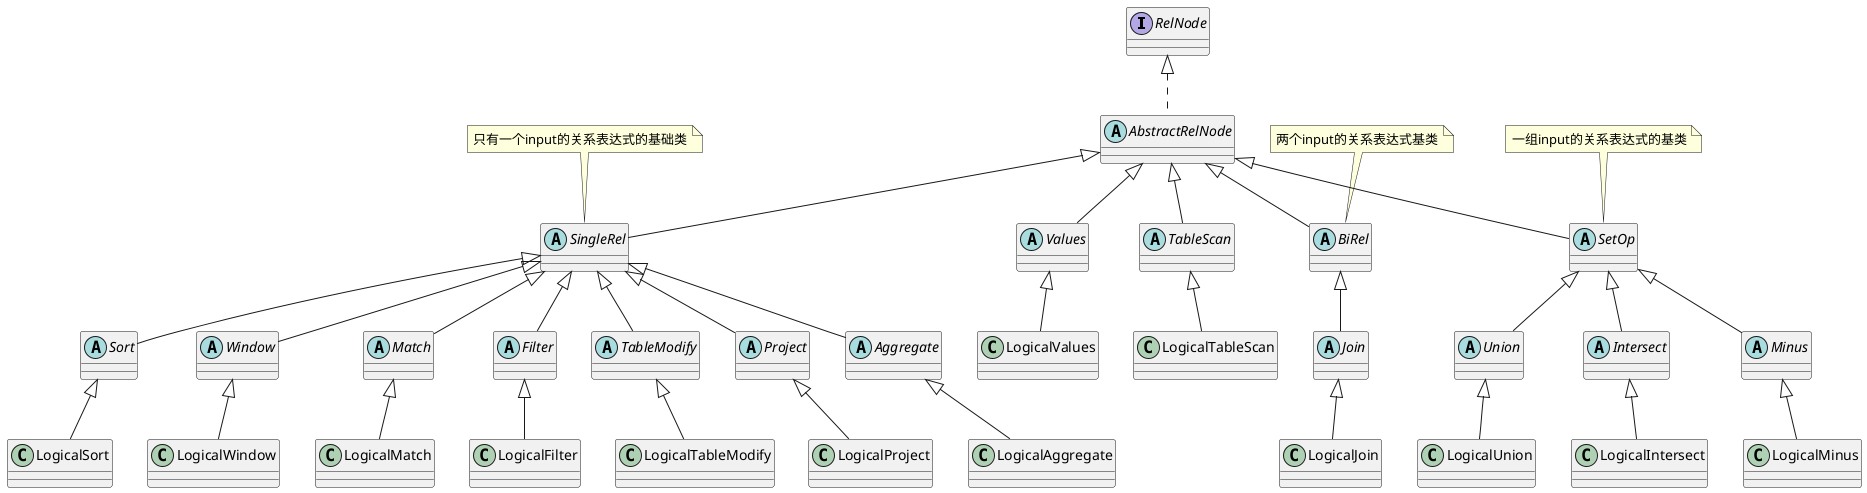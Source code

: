 @startuml

interface RelNode {
}


abstract class AbstractRelNode implements RelNode {
}


abstract class SingleRel extends AbstractRelNode {
}

note top of SingleRel
    只有一个input的关系表达式的基础类
end note

abstract class Filter extends SingleRel {
}

abstract class TableScan extends AbstractRelNode
class LogicalTableScan extends TableScan
class LogicalFilter extends Filter


abstract class TableModify extends SingleRel
class LogicalTableModify extends TableModify


abstract class Values extends AbstractRelNode
class LogicalValues extends Values


abstract class Project extends SingleRel
class LogicalProject extends Project


abstract class Aggregate extends SingleRel
class LogicalAggregate extends Aggregate


abstract class BiRel extends AbstractRelNode
note top of BiRel
两个input的关系表达式基类
end note

abstract class Join extends BiRel
class LogicalJoin extends Join


abstract class Sort extends SingleRel
class LogicalSort extends Sort


abstract class SetOp extends AbstractRelNode
note top of SetOp
一组input的关系表达式的基类
end note

abstract class Union extends SetOp
class LogicalUnion extends Union


abstract class Intersect extends SetOp
class LogicalIntersect extends Intersect

abstract class Minus extends SetOp
class LogicalMinus extends Minus


abstract class Window extends SingleRel
class LogicalWindow extends Window

abstract class Match extends SingleRel
class LogicalMatch extends Match
@enduml